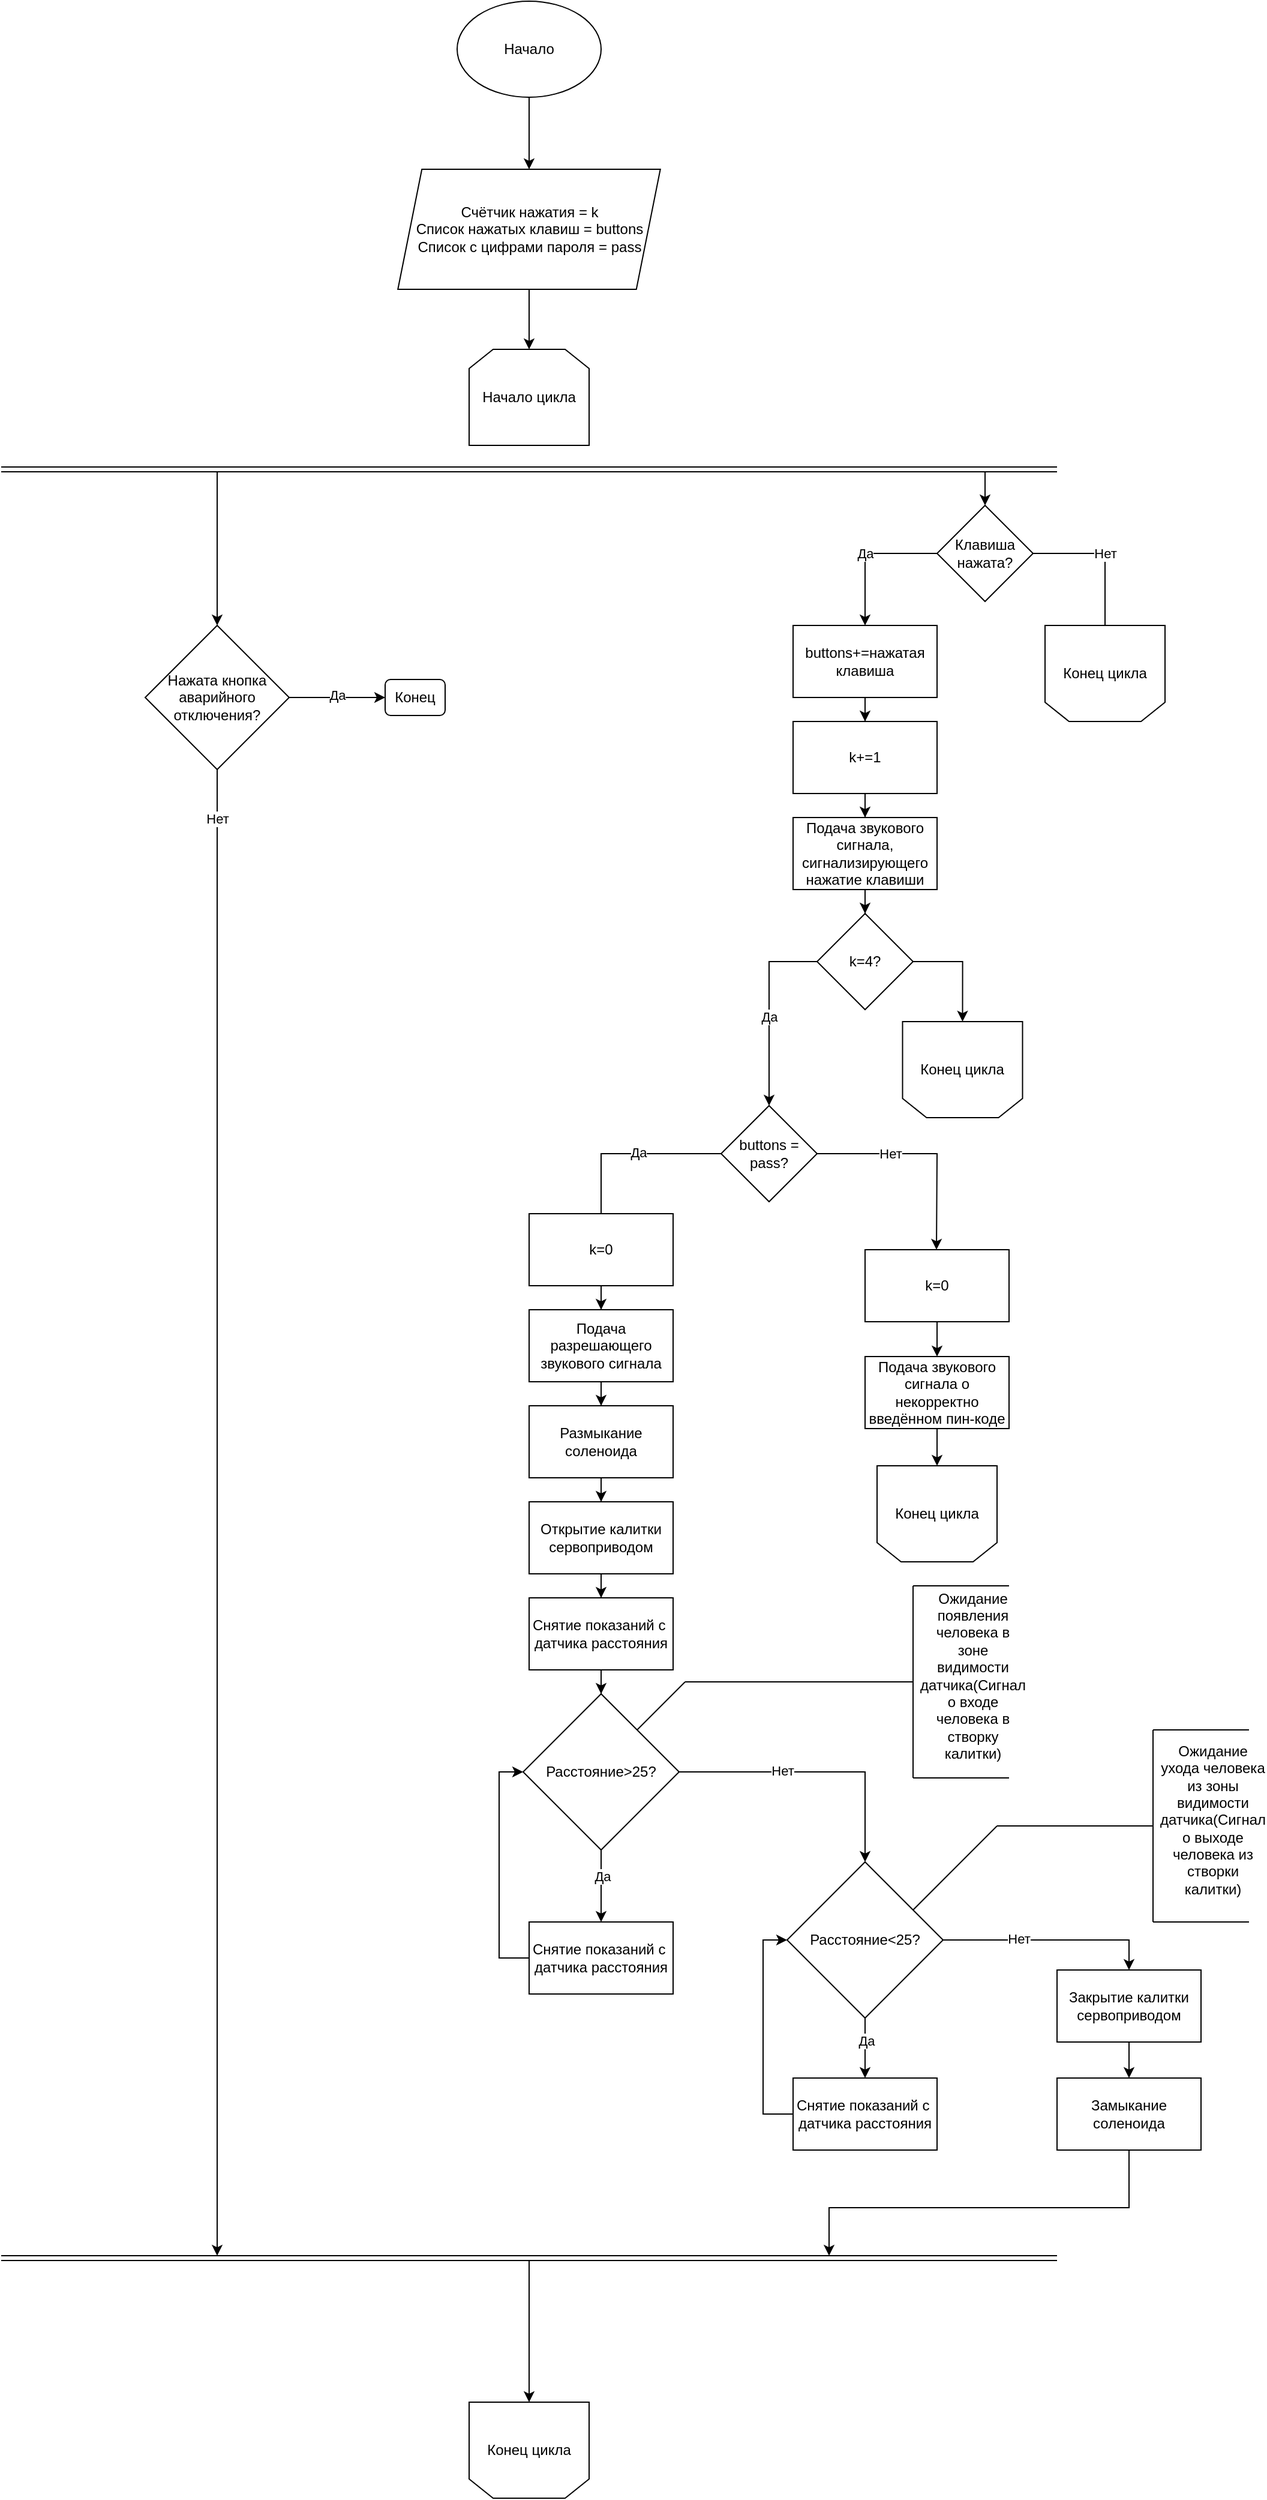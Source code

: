 <mxfile version="26.0.6">
  <diagram name="Страница — 1" id="MPMm1eI1Ft_ISID8WYvf">
    <mxGraphModel dx="1982" dy="653" grid="1" gridSize="10" guides="1" tooltips="1" connect="1" arrows="1" fold="1" page="1" pageScale="1" pageWidth="827" pageHeight="1169" math="0" shadow="0">
      <root>
        <mxCell id="0" />
        <mxCell id="1" parent="0" />
        <mxCell id="G-o-oH731uGH1hRGJI2F-1" value="Начало цикла" style="shape=loopLimit;whiteSpace=wrap;html=1;" parent="1" vertex="1">
          <mxGeometry x="-50" y="330" width="100" height="80" as="geometry" />
        </mxCell>
        <mxCell id="G-o-oH731uGH1hRGJI2F-9" style="edgeStyle=orthogonalEdgeStyle;rounded=0;orthogonalLoop=1;jettySize=auto;html=1;entryX=0.5;entryY=0;entryDx=0;entryDy=0;" parent="1" source="G-o-oH731uGH1hRGJI2F-2" target="G-o-oH731uGH1hRGJI2F-6" edge="1">
          <mxGeometry relative="1" as="geometry" />
        </mxCell>
        <mxCell id="G-o-oH731uGH1hRGJI2F-2" value="Начало" style="ellipse;whiteSpace=wrap;html=1;" parent="1" vertex="1">
          <mxGeometry x="-60" y="40" width="120" height="80" as="geometry" />
        </mxCell>
        <mxCell id="G-o-oH731uGH1hRGJI2F-10" style="edgeStyle=orthogonalEdgeStyle;rounded=0;orthogonalLoop=1;jettySize=auto;html=1;" parent="1" source="G-o-oH731uGH1hRGJI2F-6" target="G-o-oH731uGH1hRGJI2F-1" edge="1">
          <mxGeometry relative="1" as="geometry" />
        </mxCell>
        <mxCell id="G-o-oH731uGH1hRGJI2F-6" value="Счётчик нажатия = k&lt;div&gt;Список нажатых клавиш = buttons&lt;/div&gt;&lt;div&gt;Список с цифрами пароля = pass&lt;/div&gt;" style="shape=parallelogram;perimeter=parallelogramPerimeter;whiteSpace=wrap;html=1;fixedSize=1;" parent="1" vertex="1">
          <mxGeometry x="-109.38" y="180" width="218.75" height="100" as="geometry" />
        </mxCell>
        <mxCell id="G-o-oH731uGH1hRGJI2F-12" style="edgeStyle=orthogonalEdgeStyle;rounded=0;orthogonalLoop=1;jettySize=auto;html=1;entryX=0.5;entryY=1;entryDx=0;entryDy=0;" parent="1" source="G-o-oH731uGH1hRGJI2F-8" target="G-o-oH731uGH1hRGJI2F-17" edge="1">
          <mxGeometry relative="1" as="geometry">
            <mxPoint x="520" y="625" as="targetPoint" />
            <Array as="points">
              <mxPoint x="480" y="500" />
              <mxPoint x="480" y="585" />
            </Array>
          </mxGeometry>
        </mxCell>
        <mxCell id="G-o-oH731uGH1hRGJI2F-13" value="Нет" style="edgeLabel;html=1;align=center;verticalAlign=middle;resizable=0;points=[];" parent="G-o-oH731uGH1hRGJI2F-12" vertex="1" connectable="0">
          <mxGeometry x="-0.169" relative="1" as="geometry">
            <mxPoint y="-11" as="offset" />
          </mxGeometry>
        </mxCell>
        <mxCell id="G-o-oH731uGH1hRGJI2F-8" value="Клавиша нажата?" style="rhombus;whiteSpace=wrap;html=1;" parent="1" vertex="1">
          <mxGeometry x="340" y="460" width="80" height="80" as="geometry" />
        </mxCell>
        <mxCell id="G-o-oH731uGH1hRGJI2F-17" value="Конец цикла" style="shape=loopLimit;whiteSpace=wrap;html=1;direction=west;" parent="1" vertex="1">
          <mxGeometry x="430" y="560" width="100" height="80" as="geometry" />
        </mxCell>
        <mxCell id="XAamDHpVPTtj73vhy42u-14" style="edgeStyle=orthogonalEdgeStyle;rounded=0;orthogonalLoop=1;jettySize=auto;html=1;entryX=0.5;entryY=0;entryDx=0;entryDy=0;" parent="1" source="G-o-oH731uGH1hRGJI2F-19" target="G-o-oH731uGH1hRGJI2F-20" edge="1">
          <mxGeometry relative="1" as="geometry" />
        </mxCell>
        <mxCell id="G-o-oH731uGH1hRGJI2F-19" value="buttons+=нажатая клавиша" style="rounded=0;whiteSpace=wrap;html=1;" parent="1" vertex="1">
          <mxGeometry x="220" y="560" width="120" height="60" as="geometry" />
        </mxCell>
        <mxCell id="XAamDHpVPTtj73vhy42u-15" style="edgeStyle=orthogonalEdgeStyle;rounded=0;orthogonalLoop=1;jettySize=auto;html=1;entryX=0.5;entryY=0;entryDx=0;entryDy=0;" parent="1" source="G-o-oH731uGH1hRGJI2F-20" target="XAamDHpVPTtj73vhy42u-10" edge="1">
          <mxGeometry relative="1" as="geometry" />
        </mxCell>
        <mxCell id="G-o-oH731uGH1hRGJI2F-20" value="k+=1" style="rounded=0;whiteSpace=wrap;html=1;" parent="1" vertex="1">
          <mxGeometry x="220" y="640" width="120" height="60" as="geometry" />
        </mxCell>
        <mxCell id="G-o-oH731uGH1hRGJI2F-32" style="edgeStyle=orthogonalEdgeStyle;rounded=0;orthogonalLoop=1;jettySize=auto;html=1;entryX=0.5;entryY=0;entryDx=0;entryDy=0;exitX=0;exitY=0.5;exitDx=0;exitDy=0;" parent="1" source="G-o-oH731uGH1hRGJI2F-34" target="G-o-oH731uGH1hRGJI2F-35" edge="1">
          <mxGeometry relative="1" as="geometry">
            <mxPoint x="140" y="690" as="sourcePoint" />
            <mxPoint x="10" y="670" as="targetPoint" />
            <Array as="points">
              <mxPoint x="200" y="840" />
            </Array>
          </mxGeometry>
        </mxCell>
        <mxCell id="G-o-oH731uGH1hRGJI2F-33" value="Да" style="edgeLabel;html=1;align=center;verticalAlign=middle;resizable=0;points=[];" parent="G-o-oH731uGH1hRGJI2F-32" vertex="1" connectable="0">
          <mxGeometry x="0.067" relative="1" as="geometry">
            <mxPoint as="offset" />
          </mxGeometry>
        </mxCell>
        <mxCell id="G-o-oH731uGH1hRGJI2F-26" value="Конец цикла" style="shape=loopLimit;whiteSpace=wrap;html=1;direction=west;" parent="1" vertex="1">
          <mxGeometry x="311.25" y="890" width="100" height="80" as="geometry" />
        </mxCell>
        <mxCell id="G-o-oH731uGH1hRGJI2F-40" style="edgeStyle=orthogonalEdgeStyle;rounded=0;orthogonalLoop=1;jettySize=auto;html=1;entryX=0.5;entryY=1;entryDx=0;entryDy=0;exitX=1;exitY=0.5;exitDx=0;exitDy=0;" parent="1" source="G-o-oH731uGH1hRGJI2F-34" target="G-o-oH731uGH1hRGJI2F-26" edge="1">
          <mxGeometry relative="1" as="geometry" />
        </mxCell>
        <mxCell id="G-o-oH731uGH1hRGJI2F-34" value="k=4?" style="rhombus;whiteSpace=wrap;html=1;" parent="1" vertex="1">
          <mxGeometry x="240" y="800" width="80" height="80" as="geometry" />
        </mxCell>
        <mxCell id="G-o-oH731uGH1hRGJI2F-41" style="edgeStyle=orthogonalEdgeStyle;rounded=0;orthogonalLoop=1;jettySize=auto;html=1;exitX=1;exitY=0.5;exitDx=0;exitDy=0;" parent="1" source="G-o-oH731uGH1hRGJI2F-35" edge="1">
          <mxGeometry relative="1" as="geometry">
            <mxPoint x="339.51" y="1080" as="targetPoint" />
            <mxPoint x="299.504" y="1000.006" as="sourcePoint" />
          </mxGeometry>
        </mxCell>
        <mxCell id="G-o-oH731uGH1hRGJI2F-44" value="Нет" style="edgeLabel;html=1;align=center;verticalAlign=middle;resizable=0;points=[];" parent="G-o-oH731uGH1hRGJI2F-41" vertex="1" connectable="0">
          <mxGeometry x="-0.322" relative="1" as="geometry">
            <mxPoint as="offset" />
          </mxGeometry>
        </mxCell>
        <mxCell id="G-o-oH731uGH1hRGJI2F-42" style="edgeStyle=orthogonalEdgeStyle;rounded=0;orthogonalLoop=1;jettySize=auto;html=1;" parent="1" source="G-o-oH731uGH1hRGJI2F-35" edge="1">
          <mxGeometry relative="1" as="geometry">
            <mxPoint x="60" y="1080" as="targetPoint" />
            <Array as="points">
              <mxPoint x="60" y="1000" />
              <mxPoint x="60" y="1080" />
            </Array>
          </mxGeometry>
        </mxCell>
        <mxCell id="G-o-oH731uGH1hRGJI2F-48" value="Да" style="edgeLabel;html=1;align=center;verticalAlign=middle;resizable=0;points=[];" parent="G-o-oH731uGH1hRGJI2F-42" vertex="1" connectable="0">
          <mxGeometry x="-0.229" y="-1" relative="1" as="geometry">
            <mxPoint as="offset" />
          </mxGeometry>
        </mxCell>
        <mxCell id="G-o-oH731uGH1hRGJI2F-35" value="buttons = pass?" style="rhombus;whiteSpace=wrap;html=1;" parent="1" vertex="1">
          <mxGeometry x="160" y="960" width="80" height="80" as="geometry" />
        </mxCell>
        <mxCell id="G-o-oH731uGH1hRGJI2F-37" style="edgeStyle=orthogonalEdgeStyle;rounded=0;orthogonalLoop=1;jettySize=auto;html=1;entryX=0.5;entryY=0;entryDx=0;entryDy=0;" parent="1" source="G-o-oH731uGH1hRGJI2F-8" target="G-o-oH731uGH1hRGJI2F-19" edge="1">
          <mxGeometry relative="1" as="geometry">
            <mxPoint x="340" y="625" as="targetPoint" />
            <mxPoint x="380" y="540" as="sourcePoint" />
            <Array as="points">
              <mxPoint x="280" y="500" />
            </Array>
          </mxGeometry>
        </mxCell>
        <mxCell id="G-o-oH731uGH1hRGJI2F-38" value="Да" style="edgeLabel;html=1;align=center;verticalAlign=middle;resizable=0;points=[];" parent="G-o-oH731uGH1hRGJI2F-37" vertex="1" connectable="0">
          <mxGeometry x="-0.292" y="1" relative="1" as="geometry">
            <mxPoint x="-18" y="-1" as="offset" />
          </mxGeometry>
        </mxCell>
        <mxCell id="N3k6STzHIilujwQApR0L-36" value="" style="edgeStyle=orthogonalEdgeStyle;rounded=0;orthogonalLoop=1;jettySize=auto;html=1;" edge="1" parent="1" source="G-o-oH731uGH1hRGJI2F-45" target="N3k6STzHIilujwQApR0L-35">
          <mxGeometry relative="1" as="geometry" />
        </mxCell>
        <mxCell id="G-o-oH731uGH1hRGJI2F-45" value="k=0" style="rounded=0;whiteSpace=wrap;html=1;" parent="1" vertex="1">
          <mxGeometry x="280" y="1080" width="120" height="60" as="geometry" />
        </mxCell>
        <mxCell id="G-o-oH731uGH1hRGJI2F-46" value="Конец цикла" style="shape=loopLimit;whiteSpace=wrap;html=1;direction=west;" parent="1" vertex="1">
          <mxGeometry x="290" y="1260" width="100" height="80" as="geometry" />
        </mxCell>
        <mxCell id="N3k6STzHIilujwQApR0L-39" value="" style="edgeStyle=orthogonalEdgeStyle;rounded=0;orthogonalLoop=1;jettySize=auto;html=1;" edge="1" parent="1" source="G-o-oH731uGH1hRGJI2F-49" target="N3k6STzHIilujwQApR0L-38">
          <mxGeometry relative="1" as="geometry" />
        </mxCell>
        <mxCell id="G-o-oH731uGH1hRGJI2F-49" value="k=0" style="rounded=0;whiteSpace=wrap;html=1;" parent="1" vertex="1">
          <mxGeometry y="1050" width="120" height="60" as="geometry" />
        </mxCell>
        <mxCell id="N3k6STzHIilujwQApR0L-17" style="edgeStyle=orthogonalEdgeStyle;rounded=0;orthogonalLoop=1;jettySize=auto;html=1;entryX=0.5;entryY=0;entryDx=0;entryDy=0;" edge="1" parent="1" source="G-o-oH731uGH1hRGJI2F-50" target="G-o-oH731uGH1hRGJI2F-55">
          <mxGeometry relative="1" as="geometry" />
        </mxCell>
        <mxCell id="G-o-oH731uGH1hRGJI2F-50" value="Открытие калитки сервоприводом" style="rounded=0;whiteSpace=wrap;html=1;" parent="1" vertex="1">
          <mxGeometry y="1290" width="120" height="60" as="geometry" />
        </mxCell>
        <mxCell id="N3k6STzHIilujwQApR0L-1" value="" style="edgeStyle=orthogonalEdgeStyle;rounded=0;orthogonalLoop=1;jettySize=auto;html=1;" edge="1" parent="1" source="G-o-oH731uGH1hRGJI2F-55" target="G-o-oH731uGH1hRGJI2F-56">
          <mxGeometry relative="1" as="geometry" />
        </mxCell>
        <mxCell id="G-o-oH731uGH1hRGJI2F-55" value="Снятие показаний с&amp;nbsp; датчика расстояния" style="rounded=0;whiteSpace=wrap;html=1;" parent="1" vertex="1">
          <mxGeometry y="1370" width="120" height="60" as="geometry" />
        </mxCell>
        <mxCell id="G-o-oH731uGH1hRGJI2F-61" value="" style="edgeStyle=orthogonalEdgeStyle;rounded=0;orthogonalLoop=1;jettySize=auto;html=1;" parent="1" source="G-o-oH731uGH1hRGJI2F-56" target="G-o-oH731uGH1hRGJI2F-60" edge="1">
          <mxGeometry relative="1" as="geometry" />
        </mxCell>
        <mxCell id="G-o-oH731uGH1hRGJI2F-62" value="Нет" style="edgeLabel;html=1;align=center;verticalAlign=middle;resizable=0;points=[];" parent="G-o-oH731uGH1hRGJI2F-61" vertex="1" connectable="0">
          <mxGeometry x="-0.257" y="1" relative="1" as="geometry">
            <mxPoint as="offset" />
          </mxGeometry>
        </mxCell>
        <mxCell id="G-o-oH731uGH1hRGJI2F-64" style="edgeStyle=orthogonalEdgeStyle;rounded=0;orthogonalLoop=1;jettySize=auto;html=1;entryX=0.5;entryY=0;entryDx=0;entryDy=0;" parent="1" source="G-o-oH731uGH1hRGJI2F-56" target="G-o-oH731uGH1hRGJI2F-63" edge="1">
          <mxGeometry relative="1" as="geometry" />
        </mxCell>
        <mxCell id="XAamDHpVPTtj73vhy42u-2" value="Да" style="edgeLabel;html=1;align=center;verticalAlign=middle;resizable=0;points=[];" parent="G-o-oH731uGH1hRGJI2F-64" vertex="1" connectable="0">
          <mxGeometry x="-0.262" y="1" relative="1" as="geometry">
            <mxPoint as="offset" />
          </mxGeometry>
        </mxCell>
        <mxCell id="G-o-oH731uGH1hRGJI2F-56" value="Расстояние&amp;gt;25?" style="rhombus;whiteSpace=wrap;html=1;" parent="1" vertex="1">
          <mxGeometry x="-5" y="1450" width="130" height="130" as="geometry" />
        </mxCell>
        <mxCell id="XAamDHpVPTtj73vhy42u-7" style="edgeStyle=orthogonalEdgeStyle;rounded=0;orthogonalLoop=1;jettySize=auto;html=1;entryX=0.5;entryY=0;entryDx=0;entryDy=0;" parent="1" source="G-o-oH731uGH1hRGJI2F-60" target="XAamDHpVPTtj73vhy42u-6" edge="1">
          <mxGeometry relative="1" as="geometry" />
        </mxCell>
        <mxCell id="XAamDHpVPTtj73vhy42u-21" value="Нет" style="edgeLabel;html=1;align=center;verticalAlign=middle;resizable=0;points=[];" parent="XAamDHpVPTtj73vhy42u-7" vertex="1" connectable="0">
          <mxGeometry x="-0.303" y="1" relative="1" as="geometry">
            <mxPoint as="offset" />
          </mxGeometry>
        </mxCell>
        <mxCell id="G-o-oH731uGH1hRGJI2F-60" value="Расстояние&amp;lt;25?" style="rhombus;whiteSpace=wrap;html=1;" parent="1" vertex="1">
          <mxGeometry x="215" y="1590" width="130" height="130" as="geometry" />
        </mxCell>
        <mxCell id="XAamDHpVPTtj73vhy42u-1" style="edgeStyle=orthogonalEdgeStyle;rounded=0;orthogonalLoop=1;jettySize=auto;html=1;entryX=0;entryY=0.5;entryDx=0;entryDy=0;exitX=0;exitY=0.5;exitDx=0;exitDy=0;" parent="1" source="G-o-oH731uGH1hRGJI2F-63" target="G-o-oH731uGH1hRGJI2F-56" edge="1">
          <mxGeometry relative="1" as="geometry" />
        </mxCell>
        <mxCell id="G-o-oH731uGH1hRGJI2F-63" value="Снятие показаний с&amp;nbsp; датчика расстояния" style="rounded=0;whiteSpace=wrap;html=1;" parent="1" vertex="1">
          <mxGeometry y="1640" width="120" height="60" as="geometry" />
        </mxCell>
        <mxCell id="XAamDHpVPTtj73vhy42u-5" style="edgeStyle=orthogonalEdgeStyle;rounded=0;orthogonalLoop=1;jettySize=auto;html=1;entryX=0;entryY=0.5;entryDx=0;entryDy=0;exitX=0;exitY=0.5;exitDx=0;exitDy=0;" parent="1" source="XAamDHpVPTtj73vhy42u-3" target="G-o-oH731uGH1hRGJI2F-60" edge="1">
          <mxGeometry relative="1" as="geometry" />
        </mxCell>
        <mxCell id="XAamDHpVPTtj73vhy42u-3" value="Снятие показаний с&amp;nbsp; датчика расстояния" style="rounded=0;whiteSpace=wrap;html=1;" parent="1" vertex="1">
          <mxGeometry x="220" y="1770" width="120" height="60" as="geometry" />
        </mxCell>
        <mxCell id="XAamDHpVPTtj73vhy42u-4" style="edgeStyle=orthogonalEdgeStyle;rounded=0;orthogonalLoop=1;jettySize=auto;html=1;entryX=0.5;entryY=0;entryDx=0;entryDy=0;" parent="1" source="G-o-oH731uGH1hRGJI2F-60" target="XAamDHpVPTtj73vhy42u-3" edge="1">
          <mxGeometry relative="1" as="geometry" />
        </mxCell>
        <mxCell id="XAamDHpVPTtj73vhy42u-20" value="Да" style="edgeLabel;html=1;align=center;verticalAlign=middle;resizable=0;points=[];" parent="XAamDHpVPTtj73vhy42u-4" vertex="1" connectable="0">
          <mxGeometry x="-0.259" y="1" relative="1" as="geometry">
            <mxPoint as="offset" />
          </mxGeometry>
        </mxCell>
        <mxCell id="N3k6STzHIilujwQApR0L-20" value="" style="edgeStyle=orthogonalEdgeStyle;rounded=0;orthogonalLoop=1;jettySize=auto;html=1;" edge="1" parent="1" source="XAamDHpVPTtj73vhy42u-6" target="N3k6STzHIilujwQApR0L-19">
          <mxGeometry relative="1" as="geometry" />
        </mxCell>
        <mxCell id="XAamDHpVPTtj73vhy42u-6" value="Закрытие калитки сервоприводом" style="rounded=0;whiteSpace=wrap;html=1;" parent="1" vertex="1">
          <mxGeometry x="440" y="1680" width="120" height="60" as="geometry" />
        </mxCell>
        <mxCell id="XAamDHpVPTtj73vhy42u-8" value="Конец цикла" style="shape=loopLimit;whiteSpace=wrap;html=1;direction=west;" parent="1" vertex="1">
          <mxGeometry x="-50" y="2040" width="100" height="80" as="geometry" />
        </mxCell>
        <mxCell id="XAamDHpVPTtj73vhy42u-16" style="edgeStyle=orthogonalEdgeStyle;rounded=0;orthogonalLoop=1;jettySize=auto;html=1;entryX=0.5;entryY=0;entryDx=0;entryDy=0;" parent="1" source="XAamDHpVPTtj73vhy42u-10" target="G-o-oH731uGH1hRGJI2F-34" edge="1">
          <mxGeometry relative="1" as="geometry" />
        </mxCell>
        <mxCell id="XAamDHpVPTtj73vhy42u-10" value="Подача звукового сигнала, сигнализирующего нажатие клавиши" style="rounded=0;whiteSpace=wrap;html=1;" parent="1" vertex="1">
          <mxGeometry x="220" y="720" width="120" height="60" as="geometry" />
        </mxCell>
        <mxCell id="N3k6STzHIilujwQApR0L-2" value="" style="endArrow=none;html=1;rounded=0;" edge="1" parent="1">
          <mxGeometry width="50" height="50" relative="1" as="geometry">
            <mxPoint x="90" y="1480" as="sourcePoint" />
            <mxPoint x="130" y="1440" as="targetPoint" />
          </mxGeometry>
        </mxCell>
        <mxCell id="N3k6STzHIilujwQApR0L-3" value="" style="endArrow=none;html=1;rounded=0;" edge="1" parent="1">
          <mxGeometry width="50" height="50" relative="1" as="geometry">
            <mxPoint x="130" y="1440" as="sourcePoint" />
            <mxPoint x="320" y="1440" as="targetPoint" />
          </mxGeometry>
        </mxCell>
        <mxCell id="N3k6STzHIilujwQApR0L-4" value="" style="endArrow=none;html=1;rounded=0;" edge="1" parent="1">
          <mxGeometry width="50" height="50" relative="1" as="geometry">
            <mxPoint x="320" y="1520" as="sourcePoint" />
            <mxPoint x="320" y="1360" as="targetPoint" />
            <Array as="points">
              <mxPoint x="320" y="1430" />
            </Array>
          </mxGeometry>
        </mxCell>
        <mxCell id="N3k6STzHIilujwQApR0L-5" value="Ожидание появления человека в зоне видимости датчика(Сигнал о входе человека в створку калитки)" style="text;html=1;align=center;verticalAlign=middle;whiteSpace=wrap;rounded=0;" vertex="1" parent="1">
          <mxGeometry x="340" y="1420" width="60" height="30" as="geometry" />
        </mxCell>
        <mxCell id="N3k6STzHIilujwQApR0L-6" value="" style="endArrow=none;html=1;rounded=0;" edge="1" parent="1">
          <mxGeometry width="50" height="50" relative="1" as="geometry">
            <mxPoint x="320" y="1360" as="sourcePoint" />
            <mxPoint x="400" y="1360" as="targetPoint" />
          </mxGeometry>
        </mxCell>
        <mxCell id="N3k6STzHIilujwQApR0L-7" value="" style="endArrow=none;html=1;rounded=0;" edge="1" parent="1">
          <mxGeometry width="50" height="50" relative="1" as="geometry">
            <mxPoint x="320" y="1520" as="sourcePoint" />
            <mxPoint x="400" y="1520" as="targetPoint" />
          </mxGeometry>
        </mxCell>
        <mxCell id="N3k6STzHIilujwQApR0L-8" value="" style="endArrow=none;html=1;rounded=0;" edge="1" parent="1">
          <mxGeometry width="50" height="50" relative="1" as="geometry">
            <mxPoint x="320" y="1630" as="sourcePoint" />
            <mxPoint x="390" y="1560" as="targetPoint" />
          </mxGeometry>
        </mxCell>
        <mxCell id="N3k6STzHIilujwQApR0L-9" value="" style="endArrow=none;html=1;rounded=0;" edge="1" parent="1">
          <mxGeometry width="50" height="50" relative="1" as="geometry">
            <mxPoint x="390" y="1560" as="sourcePoint" />
            <mxPoint x="520" y="1560" as="targetPoint" />
          </mxGeometry>
        </mxCell>
        <mxCell id="N3k6STzHIilujwQApR0L-10" value="" style="endArrow=none;html=1;rounded=0;" edge="1" parent="1">
          <mxGeometry width="50" height="50" relative="1" as="geometry">
            <mxPoint x="520" y="1640" as="sourcePoint" />
            <mxPoint x="520" y="1480" as="targetPoint" />
            <Array as="points">
              <mxPoint x="520" y="1560" />
            </Array>
          </mxGeometry>
        </mxCell>
        <mxCell id="N3k6STzHIilujwQApR0L-11" value="" style="endArrow=none;html=1;rounded=0;" edge="1" parent="1">
          <mxGeometry width="50" height="50" relative="1" as="geometry">
            <mxPoint x="520" y="1640" as="sourcePoint" />
            <mxPoint x="600" y="1640" as="targetPoint" />
          </mxGeometry>
        </mxCell>
        <mxCell id="N3k6STzHIilujwQApR0L-12" value="" style="endArrow=none;html=1;rounded=0;" edge="1" parent="1">
          <mxGeometry width="50" height="50" relative="1" as="geometry">
            <mxPoint x="520" y="1480" as="sourcePoint" />
            <mxPoint x="600" y="1480" as="targetPoint" />
          </mxGeometry>
        </mxCell>
        <mxCell id="N3k6STzHIilujwQApR0L-13" value="Ожидание ухода человека из зоны видимости датчика(Сигнал о выходе человека из створки калитки)" style="text;html=1;align=center;verticalAlign=middle;whiteSpace=wrap;rounded=0;" vertex="1" parent="1">
          <mxGeometry x="540" y="1540" width="60" height="30" as="geometry" />
        </mxCell>
        <mxCell id="N3k6STzHIilujwQApR0L-42" style="edgeStyle=orthogonalEdgeStyle;rounded=0;orthogonalLoop=1;jettySize=auto;html=1;entryX=0.5;entryY=0;entryDx=0;entryDy=0;" edge="1" parent="1" source="N3k6STzHIilujwQApR0L-18" target="G-o-oH731uGH1hRGJI2F-50">
          <mxGeometry relative="1" as="geometry" />
        </mxCell>
        <mxCell id="N3k6STzHIilujwQApR0L-18" value="Размыкание соленоида" style="rounded=0;whiteSpace=wrap;html=1;" vertex="1" parent="1">
          <mxGeometry y="1210" width="120" height="60" as="geometry" />
        </mxCell>
        <mxCell id="N3k6STzHIilujwQApR0L-24" style="edgeStyle=orthogonalEdgeStyle;rounded=0;orthogonalLoop=1;jettySize=auto;html=1;exitX=0.5;exitY=1;exitDx=0;exitDy=0;" edge="1" parent="1" source="N3k6STzHIilujwQApR0L-19">
          <mxGeometry relative="1" as="geometry">
            <mxPoint x="250" y="1918" as="targetPoint" />
            <mxPoint x="500.0" y="1828.0" as="sourcePoint" />
            <Array as="points">
              <mxPoint x="500" y="1878" />
              <mxPoint x="250" y="1878" />
            </Array>
          </mxGeometry>
        </mxCell>
        <mxCell id="N3k6STzHIilujwQApR0L-19" value="Замыкание соленоида" style="rounded=0;whiteSpace=wrap;html=1;" vertex="1" parent="1">
          <mxGeometry x="440" y="1770" width="120" height="60" as="geometry" />
        </mxCell>
        <mxCell id="N3k6STzHIilujwQApR0L-22" value="" style="shape=link;html=1;rounded=0;" edge="1" parent="1">
          <mxGeometry width="100" relative="1" as="geometry">
            <mxPoint x="-440" y="430" as="sourcePoint" />
            <mxPoint x="440" y="430" as="targetPoint" />
          </mxGeometry>
        </mxCell>
        <mxCell id="N3k6STzHIilujwQApR0L-23" value="" style="shape=link;html=1;rounded=0;" edge="1" parent="1">
          <mxGeometry width="100" relative="1" as="geometry">
            <mxPoint x="-440" y="1920" as="sourcePoint" />
            <mxPoint x="440" y="1920" as="targetPoint" />
          </mxGeometry>
        </mxCell>
        <mxCell id="N3k6STzHIilujwQApR0L-28" style="edgeStyle=orthogonalEdgeStyle;rounded=0;orthogonalLoop=1;jettySize=auto;html=1;entryX=0;entryY=0.5;entryDx=0;entryDy=0;" edge="1" parent="1" source="N3k6STzHIilujwQApR0L-26" target="N3k6STzHIilujwQApR0L-27">
          <mxGeometry relative="1" as="geometry" />
        </mxCell>
        <mxCell id="N3k6STzHIilujwQApR0L-29" value="Да" style="edgeLabel;html=1;align=center;verticalAlign=middle;resizable=0;points=[];" vertex="1" connectable="0" parent="N3k6STzHIilujwQApR0L-28">
          <mxGeometry x="-0.008" y="2" relative="1" as="geometry">
            <mxPoint as="offset" />
          </mxGeometry>
        </mxCell>
        <mxCell id="N3k6STzHIilujwQApR0L-31" style="edgeStyle=orthogonalEdgeStyle;rounded=0;orthogonalLoop=1;jettySize=auto;html=1;" edge="1" parent="1">
          <mxGeometry relative="1" as="geometry">
            <mxPoint x="-260" y="1918" as="targetPoint" />
            <mxPoint x="-260" y="680" as="sourcePoint" />
            <Array as="points">
              <mxPoint x="-260" y="1918" />
            </Array>
          </mxGeometry>
        </mxCell>
        <mxCell id="N3k6STzHIilujwQApR0L-32" value="Нет" style="edgeLabel;html=1;align=center;verticalAlign=middle;resizable=0;points=[];" vertex="1" connectable="0" parent="N3k6STzHIilujwQApR0L-31">
          <mxGeometry x="-0.09" relative="1" as="geometry">
            <mxPoint y="-523" as="offset" />
          </mxGeometry>
        </mxCell>
        <mxCell id="N3k6STzHIilujwQApR0L-26" value="Нажата кнопка аварийного отключения?" style="rhombus;whiteSpace=wrap;html=1;" vertex="1" parent="1">
          <mxGeometry x="-320" y="560" width="120" height="120" as="geometry" />
        </mxCell>
        <mxCell id="N3k6STzHIilujwQApR0L-27" value="Конец" style="rounded=1;whiteSpace=wrap;html=1;" vertex="1" parent="1">
          <mxGeometry x="-120" y="605" width="50" height="30" as="geometry" />
        </mxCell>
        <mxCell id="N3k6STzHIilujwQApR0L-30" value="" style="endArrow=classic;html=1;rounded=0;" edge="1" parent="1">
          <mxGeometry width="50" height="50" relative="1" as="geometry">
            <mxPoint x="-260" y="432" as="sourcePoint" />
            <mxPoint x="-260" y="560" as="targetPoint" />
          </mxGeometry>
        </mxCell>
        <mxCell id="N3k6STzHIilujwQApR0L-33" value="" style="endArrow=classic;html=1;rounded=0;entryX=0.5;entryY=1;entryDx=0;entryDy=0;" edge="1" parent="1" target="XAamDHpVPTtj73vhy42u-8">
          <mxGeometry width="50" height="50" relative="1" as="geometry">
            <mxPoint y="1922" as="sourcePoint" />
            <mxPoint y="2032" as="targetPoint" />
          </mxGeometry>
        </mxCell>
        <mxCell id="N3k6STzHIilujwQApR0L-34" value="" style="endArrow=classic;html=1;rounded=0;" edge="1" parent="1">
          <mxGeometry width="50" height="50" relative="1" as="geometry">
            <mxPoint x="380" y="432" as="sourcePoint" />
            <mxPoint x="380" y="460" as="targetPoint" />
          </mxGeometry>
        </mxCell>
        <mxCell id="N3k6STzHIilujwQApR0L-37" value="" style="edgeStyle=orthogonalEdgeStyle;rounded=0;orthogonalLoop=1;jettySize=auto;html=1;" edge="1" parent="1" source="N3k6STzHIilujwQApR0L-35" target="G-o-oH731uGH1hRGJI2F-46">
          <mxGeometry relative="1" as="geometry" />
        </mxCell>
        <mxCell id="N3k6STzHIilujwQApR0L-35" value="Подача звукового сигнала о некорректно введённом пин-коде" style="rounded=0;whiteSpace=wrap;html=1;" vertex="1" parent="1">
          <mxGeometry x="280" y="1169" width="120" height="60" as="geometry" />
        </mxCell>
        <mxCell id="N3k6STzHIilujwQApR0L-40" value="" style="edgeStyle=orthogonalEdgeStyle;rounded=0;orthogonalLoop=1;jettySize=auto;html=1;" edge="1" parent="1" source="N3k6STzHIilujwQApR0L-38" target="N3k6STzHIilujwQApR0L-18">
          <mxGeometry relative="1" as="geometry" />
        </mxCell>
        <mxCell id="N3k6STzHIilujwQApR0L-38" value="Подача разрешающего звукового сигнала" style="rounded=0;whiteSpace=wrap;html=1;" vertex="1" parent="1">
          <mxGeometry y="1130" width="120" height="60" as="geometry" />
        </mxCell>
      </root>
    </mxGraphModel>
  </diagram>
</mxfile>
